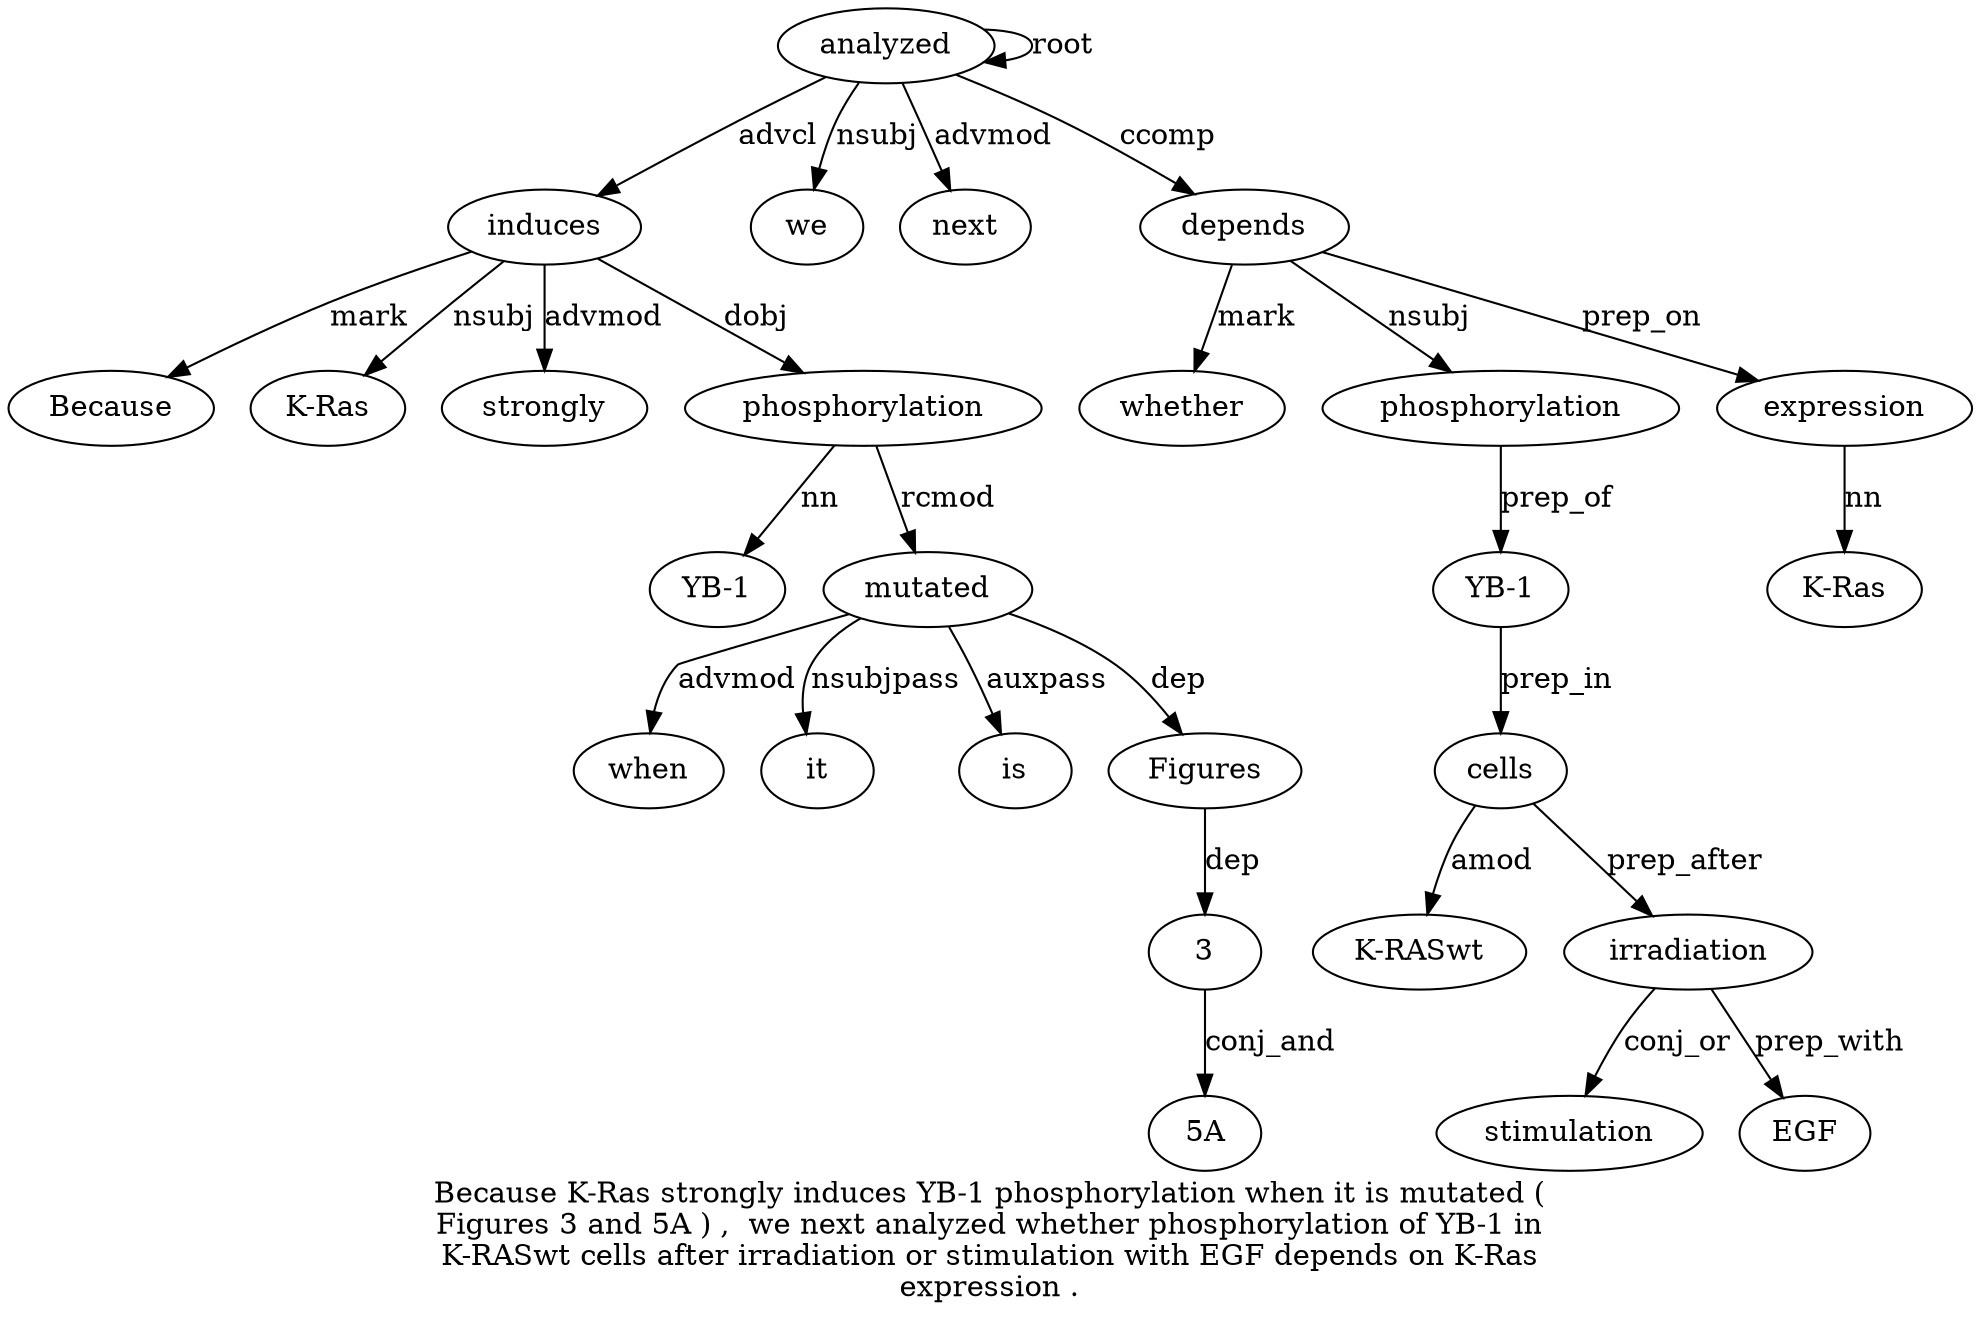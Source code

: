 digraph "Because K-Ras strongly induces YB-1 phosphorylation when it is mutated ( Figures 3 and 5A ) ,  we next analyzed whether phosphorylation of YB-1 in K-RASwt cells after irradiation or stimulation with EGF depends on K-Ras expression ." {
label="Because K-Ras strongly induces YB-1 phosphorylation when it is mutated (
Figures 3 and 5A ) ,  we next analyzed whether phosphorylation of YB-1 in
K-RASwt cells after irradiation or stimulation with EGF depends on K-Ras
expression .";
induces4 [style=filled, fillcolor=white, label=induces];
Because1 [style=filled, fillcolor=white, label=Because];
induces4 -> Because1  [label=mark];
"K-Ras2" [style=filled, fillcolor=white, label="K-Ras"];
induces4 -> "K-Ras2"  [label=nsubj];
strongly3 [style=filled, fillcolor=white, label=strongly];
induces4 -> strongly3  [label=advmod];
analyzed20 [style=filled, fillcolor=white, label=analyzed];
analyzed20 -> induces4  [label=advcl];
phosphorylation6 [style=filled, fillcolor=white, label=phosphorylation];
"YB-15" [style=filled, fillcolor=white, label="YB-1"];
phosphorylation6 -> "YB-15"  [label=nn];
induces4 -> phosphorylation6  [label=dobj];
mutated10 [style=filled, fillcolor=white, label=mutated];
when7 [style=filled, fillcolor=white, label=when];
mutated10 -> when7  [label=advmod];
it8 [style=filled, fillcolor=white, label=it];
mutated10 -> it8  [label=nsubjpass];
is9 [style=filled, fillcolor=white, label=is];
mutated10 -> is9  [label=auxpass];
phosphorylation6 -> mutated10  [label=rcmod];
Figures12 [style=filled, fillcolor=white, label=Figures];
mutated10 -> Figures12  [label=dep];
31 [style=filled, fillcolor=white, label=3];
Figures12 -> 31  [label=dep];
"5A1" [style=filled, fillcolor=white, label="5A"];
31 -> "5A1"  [label=conj_and];
we18 [style=filled, fillcolor=white, label=we];
analyzed20 -> we18  [label=nsubj];
next19 [style=filled, fillcolor=white, label=next];
analyzed20 -> next19  [label=advmod];
analyzed20 -> analyzed20  [label=root];
depends34 [style=filled, fillcolor=white, label=depends];
whether21 [style=filled, fillcolor=white, label=whether];
depends34 -> whether21  [label=mark];
phosphorylation22 [style=filled, fillcolor=white, label=phosphorylation];
depends34 -> phosphorylation22  [label=nsubj];
"YB-124" [style=filled, fillcolor=white, label="YB-1"];
phosphorylation22 -> "YB-124"  [label=prep_of];
cells27 [style=filled, fillcolor=white, label=cells];
"K-RASwt26" [style=filled, fillcolor=white, label="K-RASwt"];
cells27 -> "K-RASwt26"  [label=amod];
"YB-124" -> cells27  [label=prep_in];
irradiation29 [style=filled, fillcolor=white, label=irradiation];
cells27 -> irradiation29  [label=prep_after];
stimulation31 [style=filled, fillcolor=white, label=stimulation];
irradiation29 -> stimulation31  [label=conj_or];
EGF33 [style=filled, fillcolor=white, label=EGF];
irradiation29 -> EGF33  [label=prep_with];
analyzed20 -> depends34  [label=ccomp];
expression37 [style=filled, fillcolor=white, label=expression];
"K-Ras36" [style=filled, fillcolor=white, label="K-Ras"];
expression37 -> "K-Ras36"  [label=nn];
depends34 -> expression37  [label=prep_on];
}
